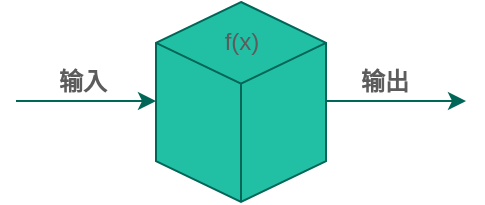 <mxfile version="13.7.9" type="device"><diagram id="V4iqYPdeOdvCTZ5bAkTX" name="Page-1"><mxGraphModel dx="551" dy="411" grid="1" gridSize="10" guides="1" tooltips="1" connect="1" arrows="1" fold="1" page="1" pageScale="1" pageWidth="850" pageHeight="1100" math="0" shadow="0"><root><mxCell id="0"/><mxCell id="1" parent="0"/><mxCell id="2" value="" style="html=1;whiteSpace=wrap;shape=isoCube2;backgroundOutline=1;isoAngle=15;strokeColor=#006658;fillColor=#21C0A5;fontColor=#5C5C5C;" parent="1" vertex="1"><mxGeometry x="340" y="100" width="85" height="100" as="geometry"/></mxCell><mxCell id="8" value="" style="endArrow=classic;html=1;strokeColor=#006658;fontColor=#5C5C5C;" parent="1" edge="1"><mxGeometry width="50" height="50" relative="1" as="geometry"><mxPoint x="270" y="149.5" as="sourcePoint"/><mxPoint x="340" y="149.5" as="targetPoint"/></mxGeometry></mxCell><mxCell id="9" value="" style="endArrow=classic;html=1;strokeColor=#006658;fontColor=#5C5C5C;" parent="1" edge="1"><mxGeometry width="50" height="50" relative="1" as="geometry"><mxPoint x="425" y="149.5" as="sourcePoint"/><mxPoint x="495" y="149.5" as="targetPoint"/></mxGeometry></mxCell><mxCell id="10" value="输入" style="text;html=1;resizable=0;autosize=1;align=center;verticalAlign=middle;points=[];fillColor=none;strokeColor=none;rounded=0;fontStyle=1;fontColor=#5C5C5C;" parent="1" vertex="1"><mxGeometry x="283" y="130" width="40" height="20" as="geometry"/></mxCell><mxCell id="11" value="输出" style="text;html=1;resizable=0;autosize=1;align=center;verticalAlign=middle;points=[];fillColor=none;strokeColor=none;rounded=0;fontStyle=1;fontColor=#5C5C5C;" parent="1" vertex="1"><mxGeometry x="434" y="130" width="40" height="20" as="geometry"/></mxCell><mxCell id="NgMeH_pdPPFYWxnh4Kpe-11" value="f(x)" style="text;html=1;strokeColor=none;fillColor=none;align=center;verticalAlign=middle;whiteSpace=wrap;rounded=0;sketch=0;fontColor=#5C5C5C;" vertex="1" parent="1"><mxGeometry x="362.5" y="110" width="40" height="20" as="geometry"/></mxCell></root></mxGraphModel></diagram></mxfile>